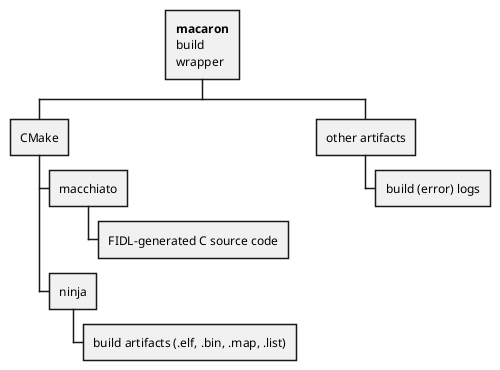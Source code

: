 @startwbs
* <b>macaron</b>\nbuild\nwrapper
** CMake
*** macchiato
**** FIDL-generated C source code
*** ninja
**** build artifacts (.elf, .bin, .map, .list)
** other artifacts
*** build (error) logs

@endwbs
